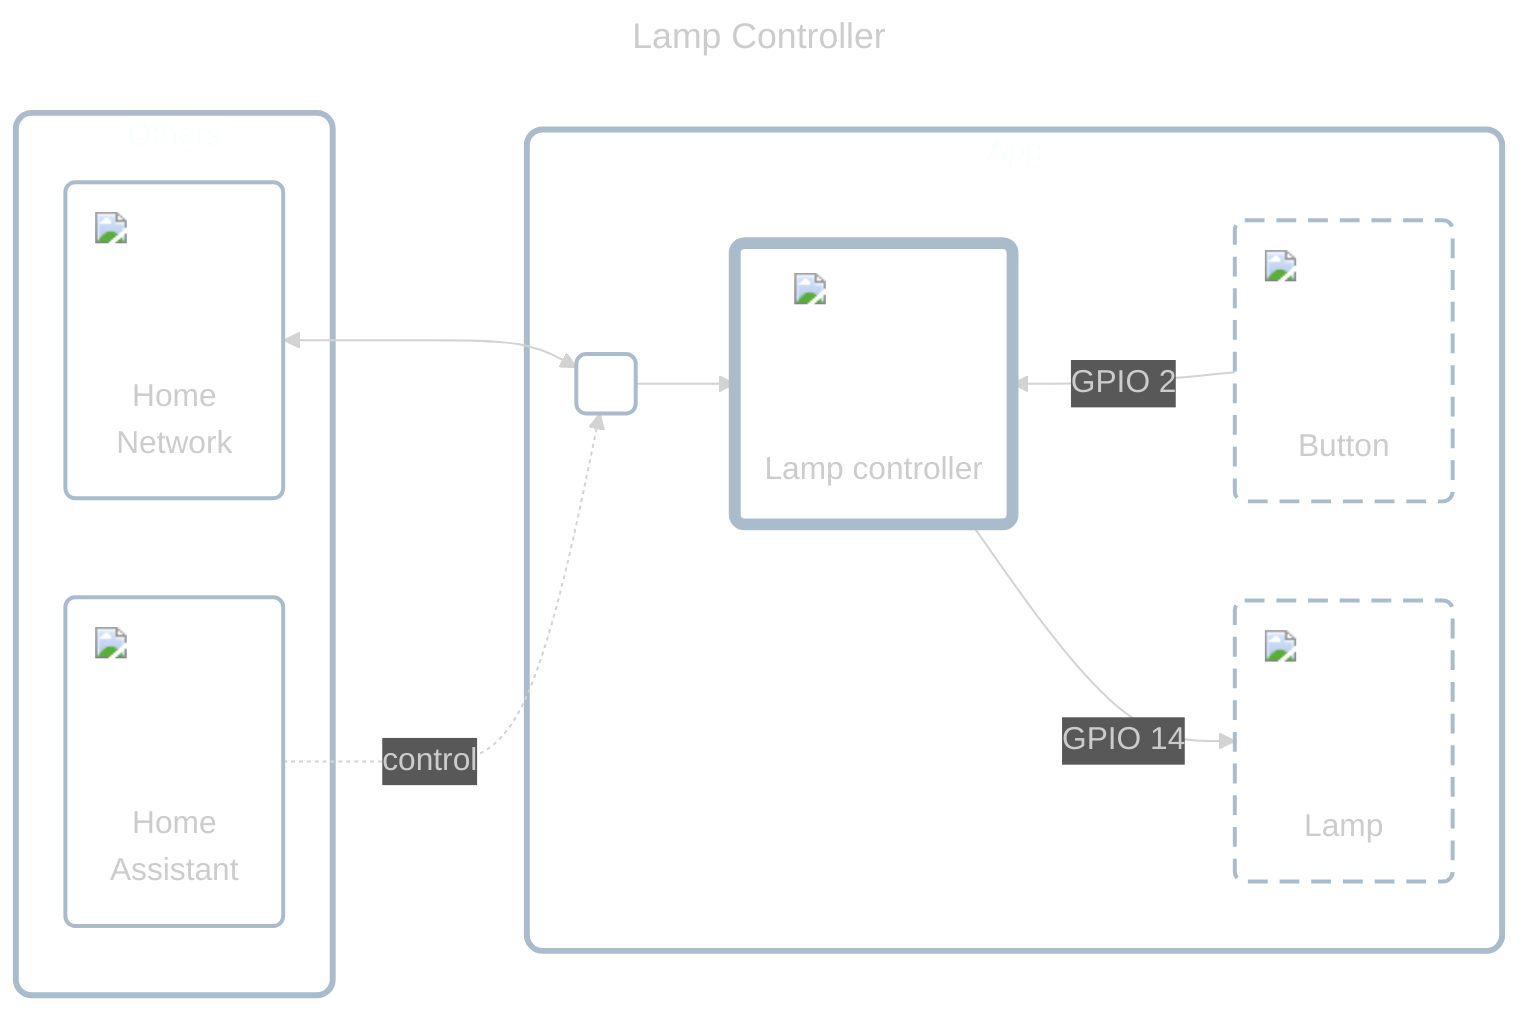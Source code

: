 ---
title: Lamp Controller
config:
    theme: dark
---

flowchart LR
    classDef cluster fill:#ffffff00,stroke:#aabbccff,stroke-width:3px,rx:8px,ry:8px;
    classDef node fill:#ffffff00,stroke:#aabbccff,stroke-width:2px,rx:5px,ry:5px;
    classDef dashed_border stroke-dasharray:10 6;
    classDef strong_border stroke-width:6px;

    subgraph app_wrapper["App"]
        inbound_interface(" ")
        lamp_controller("<div style='position:relative;width:80px;height:80px;margin:0 auto;margin-bottom:0.5em'><img src='../../../../icons/placeholder.png' style='min-width:80px;max-width:80px' /></div>Lamp controller")
        class lamp_controller strong_border

        gpio_button("<div style='position:relative;width:80px;height:80px;margin:0 auto;margin-bottom:0.5em'><img src='../../../../icons/button.png' style='min-width:80px;max-width:80px' /></div>Button")
        class gpio_button dashed_border
        gpio_lamp("<div style='position:relative;width:80px;height:80px;margin:0 auto;margin-bottom:0.5em'><img src='../../../../icons/lightbulb.png' style='min-width:80px;max-width:80px' /></div>Lamp")
        class gpio_lamp dashed_border

        inbound_interface --> lamp_controller
        lamp_controller ~~~ gpio_button -->|GPIO 2| lamp_controller
        lamp_controller -->|GPIO 14| gpio_lamp
    end

    subgraph others_1["Others"]
        home_network("<div style='position:relative;width:80px;height:80px;margin:0 auto;margin-bottom:0.1em'><img src='../../../../icons/network.png' style='min-width:80px;max-width:80px' /></div>Home<br/>Network")
        home_assistant("<div style='position:relative;width:80px;height:80px;margin:0 auto;margin-bottom:0.5em'><img src='../../../../icons/homeassistant.png' style='min-width:80px;max-width:80px' /></div>Home<br/>Assistant")
    end

    home_network <--> inbound_interface
    home_assistant -.->|control| inbound_interface